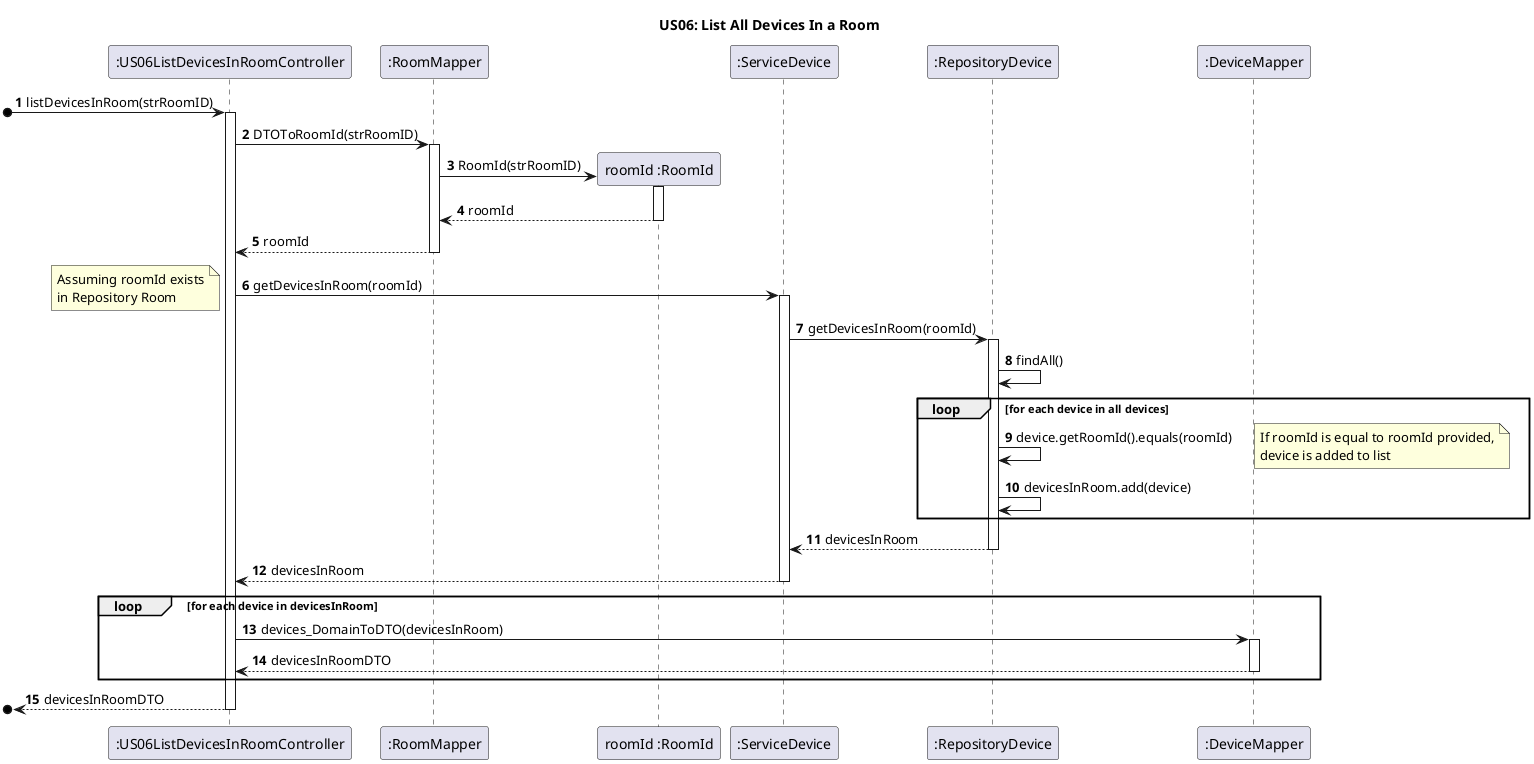 @startuml
'https://plantuml.com/sequence-diagram

title US06: List All Devices In a Room

autonumber

participant ":US06ListDevicesInRoomController"
participant ":RoomMapper"
participant "roomId :RoomId"
participant ":ServiceDevice"
participant ":RepositoryDevice"

[o->":US06ListDevicesInRoomController" : listDevicesInRoom(strRoomID)
activate ":US06ListDevicesInRoomController"

":US06ListDevicesInRoomController"->":RoomMapper" : DTOToRoomId(strRoomID)
activate ":RoomMapper"

":RoomMapper" -> "roomId :RoomId" ** : RoomId(strRoomID)
activate "roomId :RoomId"
"roomId :RoomId" --> ":RoomMapper" : roomId
deactivate "roomId :RoomId"

":RoomMapper"-->":US06ListDevicesInRoomController" : roomId
deactivate ":RoomMapper"

":US06ListDevicesInRoomController"->":ServiceDevice" : getDevicesInRoom(roomId)
activate ":ServiceDevice"

note left
Assuming roomId exists
in Repository Room
end note

":ServiceDevice"->":RepositoryDevice" : getDevicesInRoom(roomId)
activate ":RepositoryDevice"

":RepositoryDevice" -> ":RepositoryDevice" : findAll()

loop for each device in all devices
":RepositoryDevice" -> ":RepositoryDevice" : device.getRoomId().equals(roomId)

note right
If roomId is equal to roomId provided,
device is added to list
end note

":RepositoryDevice" -> ":RepositoryDevice" : devicesInRoom.add(device)
end

":RepositoryDevice"-->":ServiceDevice" : devicesInRoom
deactivate ":RepositoryDevice"

":ServiceDevice"-->":US06ListDevicesInRoomController" : devicesInRoom
deactivate ":ServiceDevice"

loop for each device in devicesInRoom


":US06ListDevicesInRoomController"->":DeviceMapper": devices_DomainToDTO(devicesInRoom)
activate ":DeviceMapper"


":DeviceMapper"-->":US06ListDevicesInRoomController" : devicesInRoomDTO
deactivate ":DeviceMapper"

end

[o<--":US06ListDevicesInRoomController" : devicesInRoomDTO
deactivate ":US06ListDevicesInRoomController"


@enduml